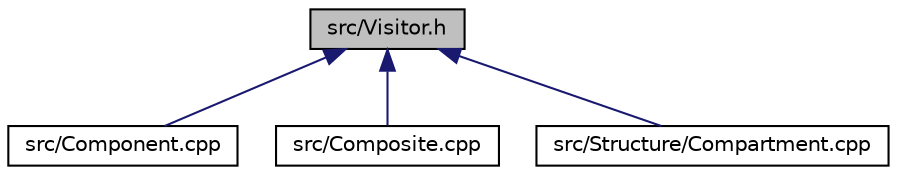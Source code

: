 digraph "src/Visitor.h"
{
 // INTERACTIVE_SVG=YES
  edge [fontname="Helvetica",fontsize="10",labelfontname="Helvetica",labelfontsize="10"];
  node [fontname="Helvetica",fontsize="10",shape=record];
  Node13 [label="src/Visitor.h",height=0.2,width=0.4,color="black", fillcolor="grey75", style="filled", fontcolor="black"];
  Node13 -> Node14 [dir="back",color="midnightblue",fontsize="10",style="solid",fontname="Helvetica"];
  Node14 [label="src/Component.cpp",height=0.2,width=0.4,color="black", fillcolor="white", style="filled",URL="$Component_8cpp.html"];
  Node13 -> Node15 [dir="back",color="midnightblue",fontsize="10",style="solid",fontname="Helvetica"];
  Node15 [label="src/Composite.cpp",height=0.2,width=0.4,color="black", fillcolor="white", style="filled",URL="$Composite_8cpp.html"];
  Node13 -> Node16 [dir="back",color="midnightblue",fontsize="10",style="solid",fontname="Helvetica"];
  Node16 [label="src/Structure/Compartment.cpp",height=0.2,width=0.4,color="black", fillcolor="white", style="filled",URL="$Compartment_8cpp.html"];
}
